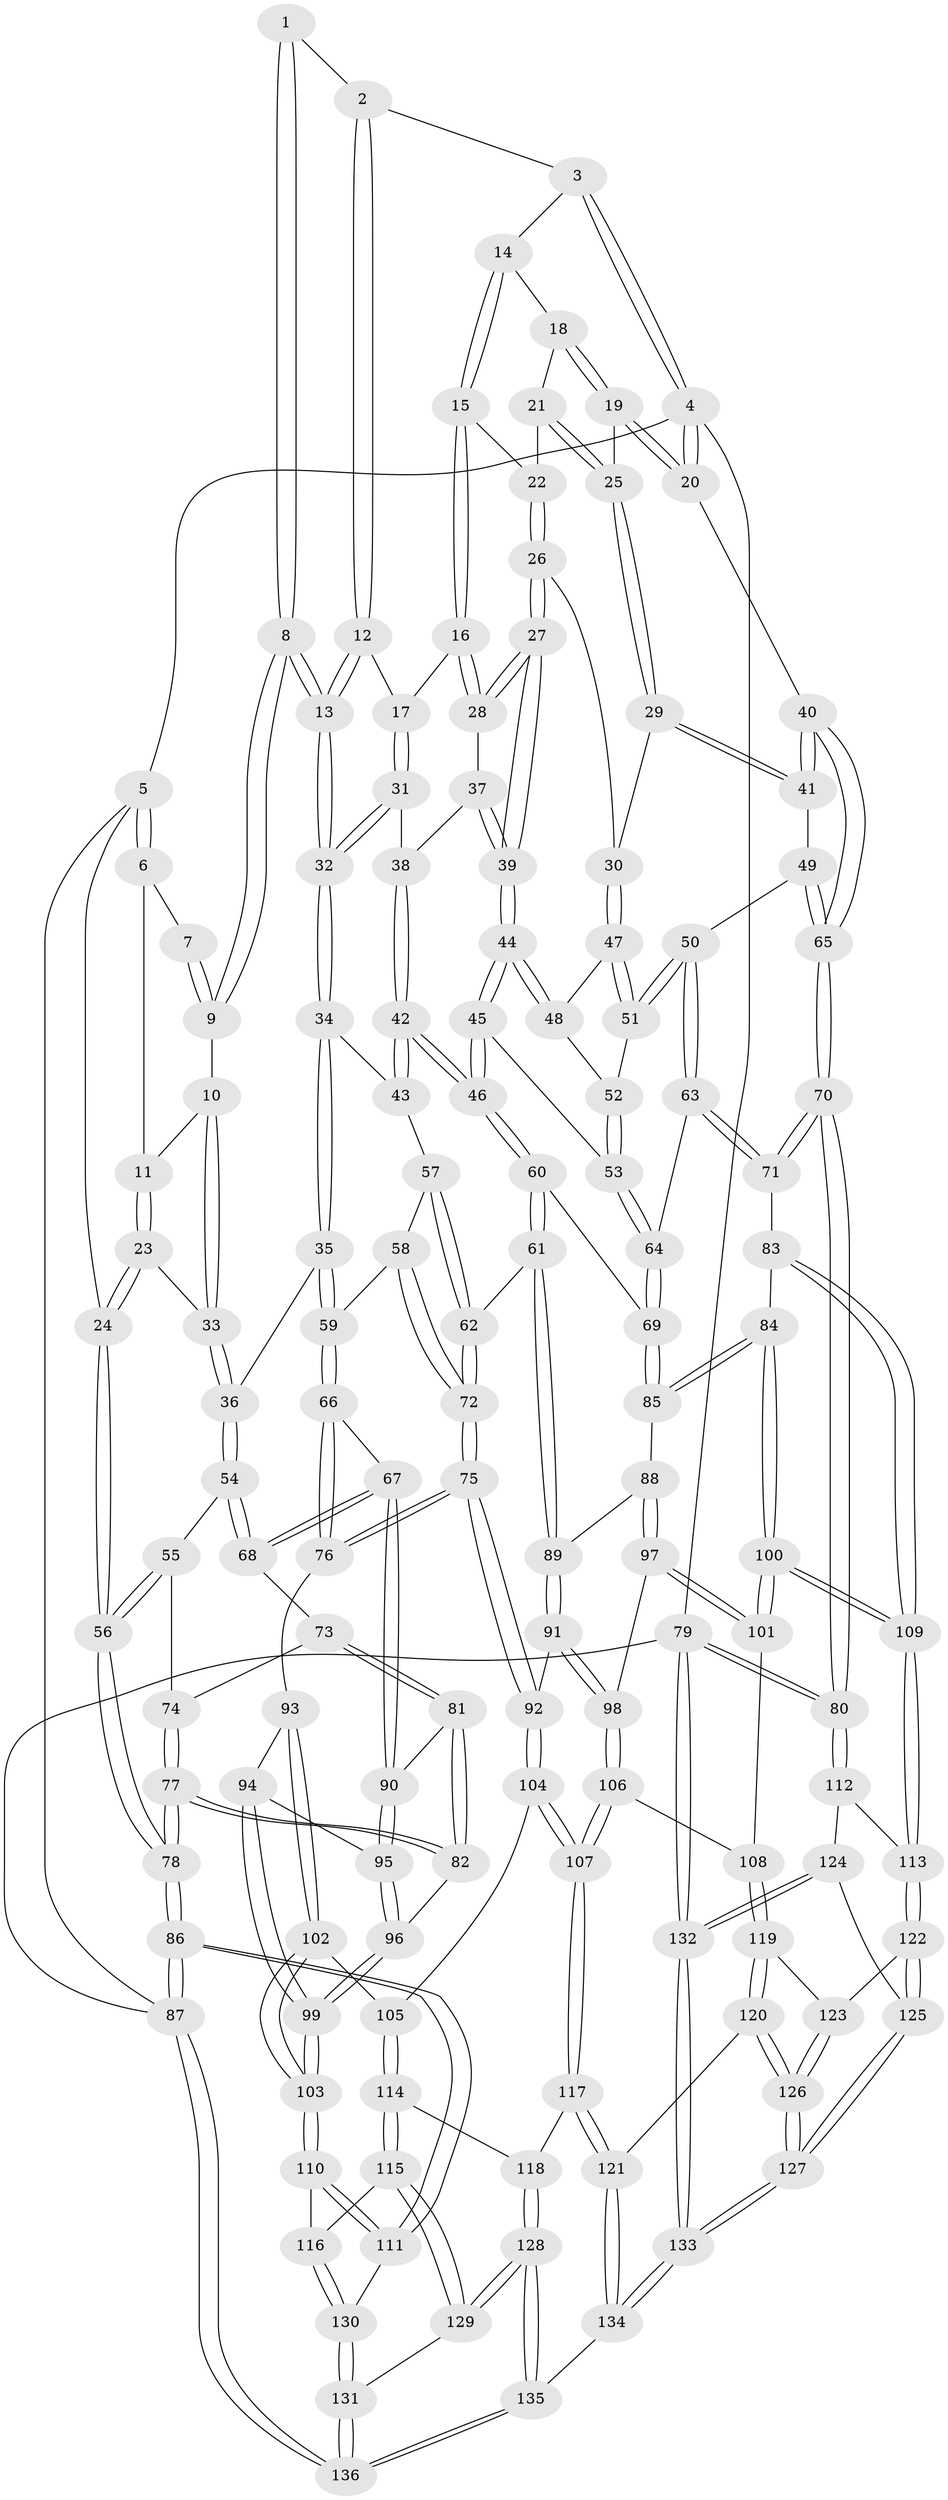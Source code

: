 // coarse degree distribution, {4: 0.17894736842105263, 2: 0.021052631578947368, 3: 0.042105263157894736, 6: 0.16842105263157894, 5: 0.5473684210526316, 8: 0.010526315789473684, 7: 0.021052631578947368, 10: 0.010526315789473684}
// Generated by graph-tools (version 1.1) at 2025/05/03/04/25 22:05:36]
// undirected, 136 vertices, 337 edges
graph export_dot {
graph [start="1"]
  node [color=gray90,style=filled];
  1 [pos="+0.4973155568321337+0"];
  2 [pos="+0.6273521786021674+0"];
  3 [pos="+0.7768286672422394+0"];
  4 [pos="+1+0"];
  5 [pos="+0+0"];
  6 [pos="+0.18418642326563117+0"];
  7 [pos="+0.22204803642847099+0"];
  8 [pos="+0.34975517678058604+0.1387125152275829"];
  9 [pos="+0.34605846288272635+0.13721944696951668"];
  10 [pos="+0.29057176856636124+0.15227290533933938"];
  11 [pos="+0.22293932358653987+0.128088537450446"];
  12 [pos="+0.5637115566441243+0.026578430265747046"];
  13 [pos="+0.3742430911371101+0.1503474752036855"];
  14 [pos="+0.7844627147412968+0.0061646917288198985"];
  15 [pos="+0.715193050949061+0.15528816414985694"];
  16 [pos="+0.6376245371337443+0.1839316489135598"];
  17 [pos="+0.600229468692991+0.13662265530984494"];
  18 [pos="+0.7969511755493379+0.04767726832736597"];
  19 [pos="+0.8990884664941337+0.1832458186301969"];
  20 [pos="+1+0"];
  21 [pos="+0.7939364778193932+0.17058102733517452"];
  22 [pos="+0.7735890488311028+0.17987614039968491"];
  23 [pos="+0+0.13707027959363513"];
  24 [pos="+0+0.046822753340069065"];
  25 [pos="+0.8871586469006763+0.20507435376399943"];
  26 [pos="+0.7562269741145996+0.2513605909173313"];
  27 [pos="+0.677061158523857+0.2977809596032745"];
  28 [pos="+0.6380363150974281+0.1869901732173113"];
  29 [pos="+0.8869458091460727+0.22859876009048063"];
  30 [pos="+0.8501025807739434+0.26307316991034724"];
  31 [pos="+0.4770416209314335+0.24157347218605743"];
  32 [pos="+0.40529546076941964+0.22891047736399772"];
  33 [pos="+0.20157221678576645+0.2938150117197642"];
  34 [pos="+0.402641286841727+0.2369651383553635"];
  35 [pos="+0.2659338864968173+0.3542193010291891"];
  36 [pos="+0.2121836761626027+0.3227351213078565"];
  37 [pos="+0.5499929922393798+0.250333872006405"];
  38 [pos="+0.5119722016552903+0.2695404212197593"];
  39 [pos="+0.6733109656022963+0.32028628230769285"];
  40 [pos="+1+0.21366106528660353"];
  41 [pos="+0.9355727781541593+0.2695667582970661"];
  42 [pos="+0.5863203492222068+0.40386177113919186"];
  43 [pos="+0.42752695121945034+0.3460282439407849"];
  44 [pos="+0.6730482853856425+0.32223606597980947"];
  45 [pos="+0.6673252705082389+0.33208122077099866"];
  46 [pos="+0.5890593176405775+0.40630199082074986"];
  47 [pos="+0.8443318673245972+0.2893475195245951"];
  48 [pos="+0.7752864263935213+0.33875229871578055"];
  49 [pos="+0.9473171833003247+0.37124624965531167"];
  50 [pos="+0.8970858589215304+0.4071360531091975"];
  51 [pos="+0.8730336882916883+0.37999043200469307"];
  52 [pos="+0.796937265842878+0.36148770841848477"];
  53 [pos="+0.7816626276412884+0.4370245930760422"];
  54 [pos="+0.1283939079018716+0.39463282858295934"];
  55 [pos="+0.010780087938527196+0.38590718155627557"];
  56 [pos="+0+0.3058703976371207"];
  57 [pos="+0.3925530688517966+0.39000152620668155"];
  58 [pos="+0.3240289841646987+0.41258756926224116"];
  59 [pos="+0.28858831707754296+0.3990732088335056"];
  60 [pos="+0.587447165048995+0.42053191785238325"];
  61 [pos="+0.5795397798840783+0.44598360537648307"];
  62 [pos="+0.453413911124639+0.45306970362704374"];
  63 [pos="+0.8876860871998861+0.44010540191271497"];
  64 [pos="+0.804710947876942+0.4802560292121491"];
  65 [pos="+1+0.38939337095999127"];
  66 [pos="+0.2331139748400203+0.493457013541723"];
  67 [pos="+0.17750533387676382+0.5109710214842735"];
  68 [pos="+0.1625322843845987+0.5012009817328187"];
  69 [pos="+0.8025549827632186+0.4835099103978355"];
  70 [pos="+1+0.6281336653609813"];
  71 [pos="+1+0.5959231098712893"];
  72 [pos="+0.37986852847123753+0.5135393712856555"];
  73 [pos="+0.12627736936050235+0.5062210832990467"];
  74 [pos="+0.0870156312942492+0.5007343131393432"];
  75 [pos="+0.3762392264803687+0.5771295983435941"];
  76 [pos="+0.3111729097272714+0.5692365571811746"];
  77 [pos="+0+0.6165921075889244"];
  78 [pos="+0+0.6139648731469238"];
  79 [pos="+1+1"];
  80 [pos="+1+0.8072503801894714"];
  81 [pos="+0.07975780467476921+0.5742046673208139"];
  82 [pos="+0.010715788242175044+0.632901117866964"];
  83 [pos="+1+0.6014242102637497"];
  84 [pos="+0.7850966277321177+0.5722727902362365"];
  85 [pos="+0.7797163898004102+0.5629617684973499"];
  86 [pos="+0+0.7976373825567377"];
  87 [pos="+0+1"];
  88 [pos="+0.7045670895808762+0.5581178561434962"];
  89 [pos="+0.5807955574649455+0.4632281167590064"];
  90 [pos="+0.17417931924031807+0.5533478585192275"];
  91 [pos="+0.536534407662226+0.5631473287215649"];
  92 [pos="+0.40051123427867713+0.6059482577449058"];
  93 [pos="+0.24697211331155736+0.6180611055491267"];
  94 [pos="+0.18244958302151795+0.58663888687846"];
  95 [pos="+0.1748998897986148+0.5672435194186339"];
  96 [pos="+0.0269206894722752+0.639622728072015"];
  97 [pos="+0.6463164274196902+0.6451459131967949"];
  98 [pos="+0.5851463439631728+0.6528711256584989"];
  99 [pos="+0.1328684506897273+0.7091390080059399"];
  100 [pos="+0.782016951787706+0.7176211047776618"];
  101 [pos="+0.749952470288716+0.719997130076281"];
  102 [pos="+0.247499319212063+0.6482062532719396"];
  103 [pos="+0.14360557615136216+0.7257830997767263"];
  104 [pos="+0.3977173311411527+0.6352424779247132"];
  105 [pos="+0.3100991406016519+0.7071122578533898"];
  106 [pos="+0.5671331830934442+0.7130184035694135"];
  107 [pos="+0.4967725586910037+0.7966110796826744"];
  108 [pos="+0.6941747165949987+0.7538276482485305"];
  109 [pos="+0.8135503818288146+0.7431124990608784"];
  110 [pos="+0.1647016796684644+0.8062740161973774"];
  111 [pos="+0+0.8209209501314096"];
  112 [pos="+0.822259898065104+0.7583047659287832"];
  113 [pos="+0.8169367380223966+0.7514727506656684"];
  114 [pos="+0.3086017938524513+0.7114116624123173"];
  115 [pos="+0.19183429932821844+0.8270728416960174"];
  116 [pos="+0.17055613079272366+0.8123895876193128"];
  117 [pos="+0.4928137905924152+0.8300468726259954"];
  118 [pos="+0.41724410770480863+0.8360814985283169"];
  119 [pos="+0.6541395642944836+0.8309548470796777"];
  120 [pos="+0.5276154593407049+0.867224511128276"];
  121 [pos="+0.5175763755035376+0.8652238659571015"];
  122 [pos="+0.7154893294432576+0.8652248908723728"];
  123 [pos="+0.710924631403999+0.8662864051256102"];
  124 [pos="+0.8582105659918418+0.8812314309377556"];
  125 [pos="+0.7678489780822995+0.8904401551870058"];
  126 [pos="+0.6860704041838309+0.994605308250342"];
  127 [pos="+0.7071477012935095+1"];
  128 [pos="+0.24542437517857688+0.902385377302175"];
  129 [pos="+0.2255724225335911+0.8844386010402693"];
  130 [pos="+0.03691116499585763+0.9239704921968693"];
  131 [pos="+0.06628705673602583+0.983984135536549"];
  132 [pos="+1+1"];
  133 [pos="+0.8062629774691458+1"];
  134 [pos="+0.4139189306772891+1"];
  135 [pos="+0.318036350951976+1"];
  136 [pos="+0+1"];
  1 -- 2;
  1 -- 8;
  1 -- 8;
  2 -- 3;
  2 -- 12;
  2 -- 12;
  3 -- 4;
  3 -- 4;
  3 -- 14;
  4 -- 5;
  4 -- 20;
  4 -- 20;
  4 -- 79;
  5 -- 6;
  5 -- 6;
  5 -- 24;
  5 -- 87;
  6 -- 7;
  6 -- 11;
  7 -- 9;
  7 -- 9;
  8 -- 9;
  8 -- 9;
  8 -- 13;
  8 -- 13;
  9 -- 10;
  10 -- 11;
  10 -- 33;
  10 -- 33;
  11 -- 23;
  11 -- 23;
  12 -- 13;
  12 -- 13;
  12 -- 17;
  13 -- 32;
  13 -- 32;
  14 -- 15;
  14 -- 15;
  14 -- 18;
  15 -- 16;
  15 -- 16;
  15 -- 22;
  16 -- 17;
  16 -- 28;
  16 -- 28;
  17 -- 31;
  17 -- 31;
  18 -- 19;
  18 -- 19;
  18 -- 21;
  19 -- 20;
  19 -- 20;
  19 -- 25;
  20 -- 40;
  21 -- 22;
  21 -- 25;
  21 -- 25;
  22 -- 26;
  22 -- 26;
  23 -- 24;
  23 -- 24;
  23 -- 33;
  24 -- 56;
  24 -- 56;
  25 -- 29;
  25 -- 29;
  26 -- 27;
  26 -- 27;
  26 -- 30;
  27 -- 28;
  27 -- 28;
  27 -- 39;
  27 -- 39;
  28 -- 37;
  29 -- 30;
  29 -- 41;
  29 -- 41;
  30 -- 47;
  30 -- 47;
  31 -- 32;
  31 -- 32;
  31 -- 38;
  32 -- 34;
  32 -- 34;
  33 -- 36;
  33 -- 36;
  34 -- 35;
  34 -- 35;
  34 -- 43;
  35 -- 36;
  35 -- 59;
  35 -- 59;
  36 -- 54;
  36 -- 54;
  37 -- 38;
  37 -- 39;
  37 -- 39;
  38 -- 42;
  38 -- 42;
  39 -- 44;
  39 -- 44;
  40 -- 41;
  40 -- 41;
  40 -- 65;
  40 -- 65;
  41 -- 49;
  42 -- 43;
  42 -- 43;
  42 -- 46;
  42 -- 46;
  43 -- 57;
  44 -- 45;
  44 -- 45;
  44 -- 48;
  44 -- 48;
  45 -- 46;
  45 -- 46;
  45 -- 53;
  46 -- 60;
  46 -- 60;
  47 -- 48;
  47 -- 51;
  47 -- 51;
  48 -- 52;
  49 -- 50;
  49 -- 65;
  49 -- 65;
  50 -- 51;
  50 -- 51;
  50 -- 63;
  50 -- 63;
  51 -- 52;
  52 -- 53;
  52 -- 53;
  53 -- 64;
  53 -- 64;
  54 -- 55;
  54 -- 68;
  54 -- 68;
  55 -- 56;
  55 -- 56;
  55 -- 74;
  56 -- 78;
  56 -- 78;
  57 -- 58;
  57 -- 62;
  57 -- 62;
  58 -- 59;
  58 -- 72;
  58 -- 72;
  59 -- 66;
  59 -- 66;
  60 -- 61;
  60 -- 61;
  60 -- 69;
  61 -- 62;
  61 -- 89;
  61 -- 89;
  62 -- 72;
  62 -- 72;
  63 -- 64;
  63 -- 71;
  63 -- 71;
  64 -- 69;
  64 -- 69;
  65 -- 70;
  65 -- 70;
  66 -- 67;
  66 -- 76;
  66 -- 76;
  67 -- 68;
  67 -- 68;
  67 -- 90;
  67 -- 90;
  68 -- 73;
  69 -- 85;
  69 -- 85;
  70 -- 71;
  70 -- 71;
  70 -- 80;
  70 -- 80;
  71 -- 83;
  72 -- 75;
  72 -- 75;
  73 -- 74;
  73 -- 81;
  73 -- 81;
  74 -- 77;
  74 -- 77;
  75 -- 76;
  75 -- 76;
  75 -- 92;
  75 -- 92;
  76 -- 93;
  77 -- 78;
  77 -- 78;
  77 -- 82;
  77 -- 82;
  78 -- 86;
  78 -- 86;
  79 -- 80;
  79 -- 80;
  79 -- 132;
  79 -- 132;
  79 -- 87;
  80 -- 112;
  80 -- 112;
  81 -- 82;
  81 -- 82;
  81 -- 90;
  82 -- 96;
  83 -- 84;
  83 -- 109;
  83 -- 109;
  84 -- 85;
  84 -- 85;
  84 -- 100;
  84 -- 100;
  85 -- 88;
  86 -- 87;
  86 -- 87;
  86 -- 111;
  86 -- 111;
  87 -- 136;
  87 -- 136;
  88 -- 89;
  88 -- 97;
  88 -- 97;
  89 -- 91;
  89 -- 91;
  90 -- 95;
  90 -- 95;
  91 -- 92;
  91 -- 98;
  91 -- 98;
  92 -- 104;
  92 -- 104;
  93 -- 94;
  93 -- 102;
  93 -- 102;
  94 -- 95;
  94 -- 99;
  94 -- 99;
  95 -- 96;
  95 -- 96;
  96 -- 99;
  96 -- 99;
  97 -- 98;
  97 -- 101;
  97 -- 101;
  98 -- 106;
  98 -- 106;
  99 -- 103;
  99 -- 103;
  100 -- 101;
  100 -- 101;
  100 -- 109;
  100 -- 109;
  101 -- 108;
  102 -- 103;
  102 -- 103;
  102 -- 105;
  103 -- 110;
  103 -- 110;
  104 -- 105;
  104 -- 107;
  104 -- 107;
  105 -- 114;
  105 -- 114;
  106 -- 107;
  106 -- 107;
  106 -- 108;
  107 -- 117;
  107 -- 117;
  108 -- 119;
  108 -- 119;
  109 -- 113;
  109 -- 113;
  110 -- 111;
  110 -- 111;
  110 -- 116;
  111 -- 130;
  112 -- 113;
  112 -- 124;
  113 -- 122;
  113 -- 122;
  114 -- 115;
  114 -- 115;
  114 -- 118;
  115 -- 116;
  115 -- 129;
  115 -- 129;
  116 -- 130;
  116 -- 130;
  117 -- 118;
  117 -- 121;
  117 -- 121;
  118 -- 128;
  118 -- 128;
  119 -- 120;
  119 -- 120;
  119 -- 123;
  120 -- 121;
  120 -- 126;
  120 -- 126;
  121 -- 134;
  121 -- 134;
  122 -- 123;
  122 -- 125;
  122 -- 125;
  123 -- 126;
  123 -- 126;
  124 -- 125;
  124 -- 132;
  124 -- 132;
  125 -- 127;
  125 -- 127;
  126 -- 127;
  126 -- 127;
  127 -- 133;
  127 -- 133;
  128 -- 129;
  128 -- 129;
  128 -- 135;
  128 -- 135;
  129 -- 131;
  130 -- 131;
  130 -- 131;
  131 -- 136;
  131 -- 136;
  132 -- 133;
  132 -- 133;
  133 -- 134;
  133 -- 134;
  134 -- 135;
  135 -- 136;
  135 -- 136;
}
